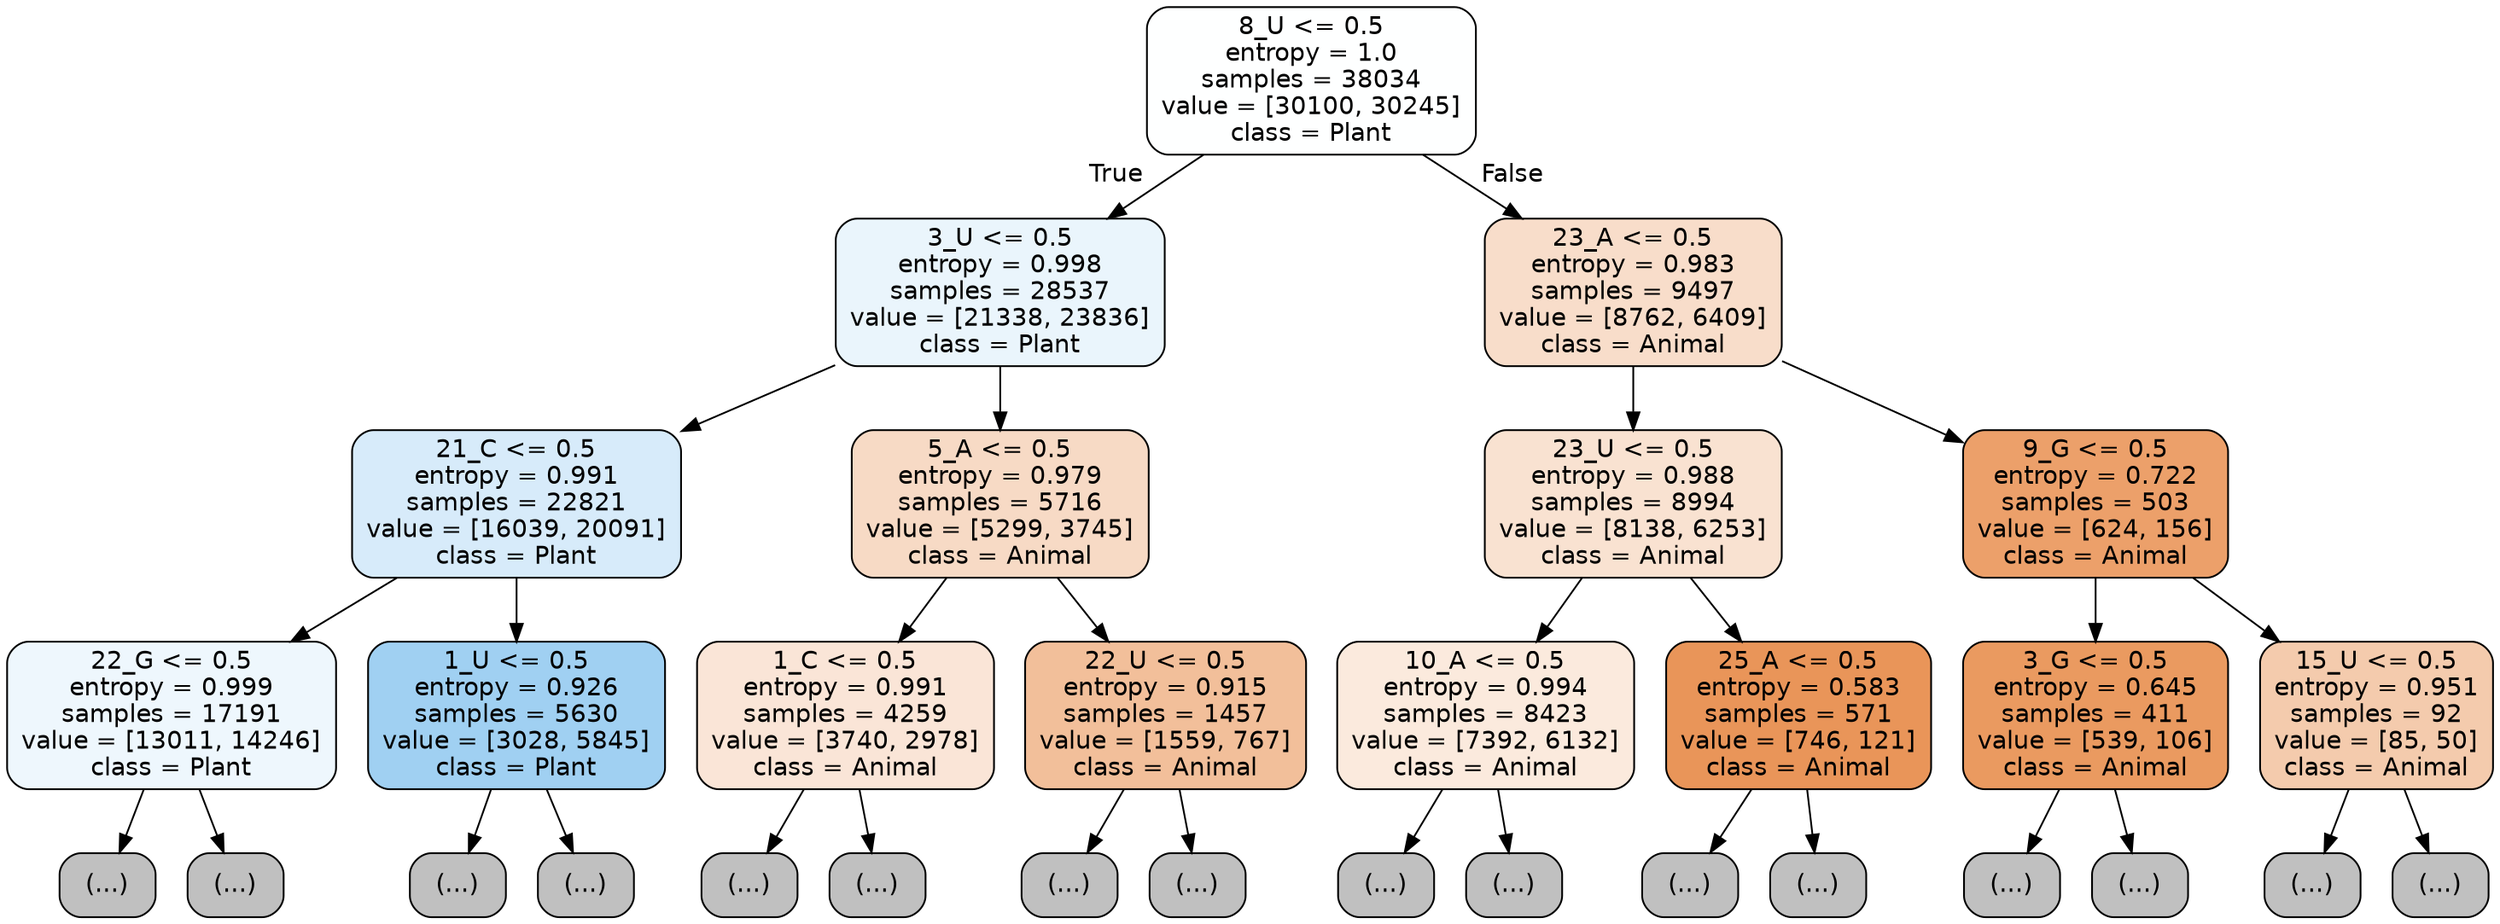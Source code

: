 digraph Tree {
node [shape=box, style="filled, rounded", color="black", fontname="helvetica"] ;
edge [fontname="helvetica"] ;
0 [label="8_U <= 0.5\nentropy = 1.0\nsamples = 38034\nvalue = [30100, 30245]\nclass = Plant", fillcolor="#feffff"] ;
1 [label="3_U <= 0.5\nentropy = 0.998\nsamples = 28537\nvalue = [21338, 23836]\nclass = Plant", fillcolor="#eaf5fc"] ;
0 -> 1 [labeldistance=2.5, labelangle=45, headlabel="True"] ;
2 [label="21_C <= 0.5\nentropy = 0.991\nsamples = 22821\nvalue = [16039, 20091]\nclass = Plant", fillcolor="#d7ebfa"] ;
1 -> 2 ;
3 [label="22_G <= 0.5\nentropy = 0.999\nsamples = 17191\nvalue = [13011, 14246]\nclass = Plant", fillcolor="#eef7fd"] ;
2 -> 3 ;
4 [label="(...)", fillcolor="#C0C0C0"] ;
3 -> 4 ;
6421 [label="(...)", fillcolor="#C0C0C0"] ;
3 -> 6421 ;
7306 [label="1_U <= 0.5\nentropy = 0.926\nsamples = 5630\nvalue = [3028, 5845]\nclass = Plant", fillcolor="#a0d0f2"] ;
2 -> 7306 ;
7307 [label="(...)", fillcolor="#C0C0C0"] ;
7306 -> 7307 ;
8374 [label="(...)", fillcolor="#C0C0C0"] ;
7306 -> 8374 ;
9301 [label="5_A <= 0.5\nentropy = 0.979\nsamples = 5716\nvalue = [5299, 3745]\nclass = Animal", fillcolor="#f7dac5"] ;
1 -> 9301 ;
9302 [label="1_C <= 0.5\nentropy = 0.991\nsamples = 4259\nvalue = [3740, 2978]\nclass = Animal", fillcolor="#fae5d7"] ;
9301 -> 9302 ;
9303 [label="(...)", fillcolor="#C0C0C0"] ;
9302 -> 9303 ;
11216 [label="(...)", fillcolor="#C0C0C0"] ;
9302 -> 11216 ;
11685 [label="22_U <= 0.5\nentropy = 0.915\nsamples = 1457\nvalue = [1559, 767]\nclass = Animal", fillcolor="#f2bf9a"] ;
9301 -> 11685 ;
11686 [label="(...)", fillcolor="#C0C0C0"] ;
11685 -> 11686 ;
12219 [label="(...)", fillcolor="#C0C0C0"] ;
11685 -> 12219 ;
12292 [label="23_A <= 0.5\nentropy = 0.983\nsamples = 9497\nvalue = [8762, 6409]\nclass = Animal", fillcolor="#f8ddca"] ;
0 -> 12292 [labeldistance=2.5, labelangle=-45, headlabel="False"] ;
12293 [label="23_U <= 0.5\nentropy = 0.988\nsamples = 8994\nvalue = [8138, 6253]\nclass = Animal", fillcolor="#f9e2d1"] ;
12292 -> 12293 ;
12294 [label="10_A <= 0.5\nentropy = 0.994\nsamples = 8423\nvalue = [7392, 6132]\nclass = Animal", fillcolor="#fbeadd"] ;
12293 -> 12294 ;
12295 [label="(...)", fillcolor="#C0C0C0"] ;
12294 -> 12295 ;
15552 [label="(...)", fillcolor="#C0C0C0"] ;
12294 -> 15552 ;
16551 [label="25_A <= 0.5\nentropy = 0.583\nsamples = 571\nvalue = [746, 121]\nclass = Animal", fillcolor="#e99559"] ;
12293 -> 16551 ;
16552 [label="(...)", fillcolor="#C0C0C0"] ;
16551 -> 16552 ;
16757 [label="(...)", fillcolor="#C0C0C0"] ;
16551 -> 16757 ;
16766 [label="9_G <= 0.5\nentropy = 0.722\nsamples = 503\nvalue = [624, 156]\nclass = Animal", fillcolor="#eca06a"] ;
12292 -> 16766 ;
16767 [label="3_G <= 0.5\nentropy = 0.645\nsamples = 411\nvalue = [539, 106]\nclass = Animal", fillcolor="#ea9a60"] ;
16766 -> 16767 ;
16768 [label="(...)", fillcolor="#C0C0C0"] ;
16767 -> 16768 ;
16881 [label="(...)", fillcolor="#C0C0C0"] ;
16767 -> 16881 ;
16916 [label="15_U <= 0.5\nentropy = 0.951\nsamples = 92\nvalue = [85, 50]\nclass = Animal", fillcolor="#f4cbad"] ;
16766 -> 16916 ;
16917 [label="(...)", fillcolor="#C0C0C0"] ;
16916 -> 16917 ;
16956 [label="(...)", fillcolor="#C0C0C0"] ;
16916 -> 16956 ;
}